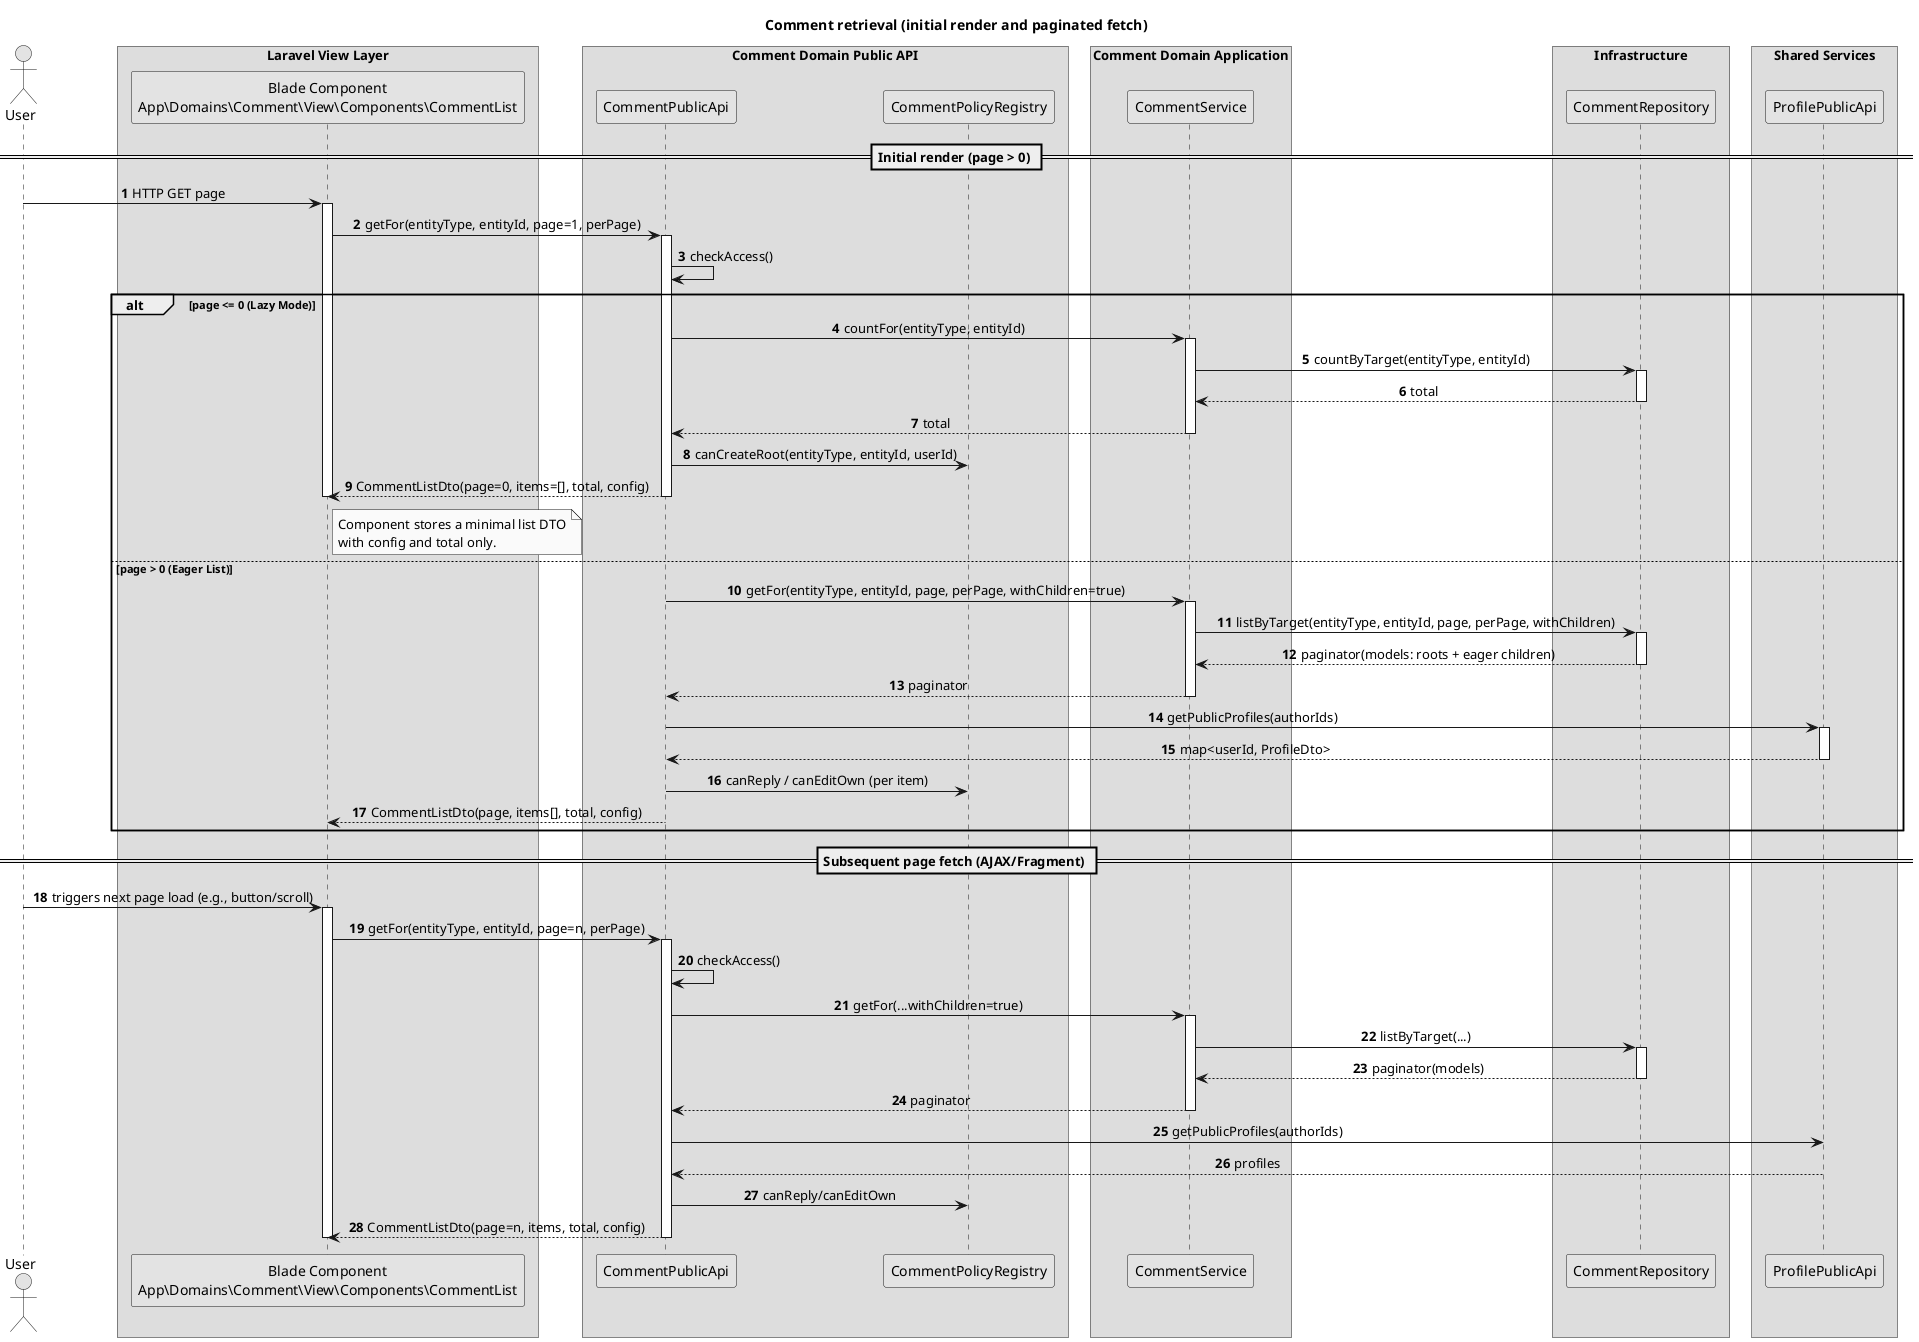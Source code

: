 @startuml Comment Retrieval Sequence
' Title and legend
skinparam monochrome true
skinparam shadowing false
skinparam sequenceMessageAlign center
skinparam ParticipantPadding 10
skinparam BoxPadding 10

title Comment retrieval (initial render and paginated fetch)

autonumber

actor User as U
box "Laravel View Layer"
  participant "Blade Component\nApp\\Domains\\Comment\\View\\Components\\CommentList" as Component
end box

box "Comment Domain Public API"
  participant "CommentPublicApi" as PublicApi
  participant "CommentPolicyRegistry" as Policies
end box

box "Comment Domain Application"
  participant "CommentService" as Service
end box

box "Infrastructure"
  participant "CommentRepository" as Repo
end box

box "Shared Services"
  participant "ProfilePublicApi" as Profiles
end box

== Initial render (page > 0) ==
U -> Component: HTTP GET page
activate Component
Component -> PublicApi: getFor(entityType, entityId, page=1, perPage)
activate PublicApi
PublicApi -> PublicApi: checkAccess()

alt page <= 0 (Lazy Mode)
  PublicApi -> Service: countFor(entityType, entityId)
  activate Service
  Service -> Repo: countByTarget(entityType, entityId)
  activate Repo
  Repo --> Service: total
  deactivate Repo
  Service --> PublicApi: total
  deactivate Service
  PublicApi -> Policies: canCreateRoot(entityType, entityId, userId)
  PublicApi --> Component: CommentListDto(page=0, items=[], total, config)
  deactivate PublicApi
  deactivate Component
  note right of Component
    Component stores a minimal list DTO
    with config and total only.
  end note
else page > 0 (Eager List)
  PublicApi -> Service: getFor(entityType, entityId, page, perPage, withChildren=true)
  activate Service
  Service -> Repo: listByTarget(entityType, entityId, page, perPage, withChildren)
  activate Repo
  Repo --> Service: paginator(models: roots + eager children)
  deactivate Repo
  Service --> PublicApi: paginator
  deactivate Service

  ' collect author ids and hydrate profiles
  PublicApi -> Profiles: getPublicProfiles(authorIds)
  activate Profiles
  Profiles --> PublicApi: map<userId, ProfileDto>
  deactivate Profiles

  ' map models -> DTOs and compute permissions
  PublicApi -> Policies: canReply / canEditOwn (per item)
  PublicApi --> Component: CommentListDto(page, items[], total, config)
  deactivate PublicApi
  deactivate Component
end

== Subsequent page fetch (AJAX/Fragment) ==
U -> Component: triggers next page load (e.g., button/scroll)
activate Component
Component -> PublicApi: getFor(entityType, entityId, page=n, perPage)
activate PublicApi
PublicApi -> PublicApi: checkAccess()
PublicApi -> Service: getFor(...withChildren=true)
activate Service
Service -> Repo: listByTarget(...)
activate Repo
Repo --> Service: paginator(models)
deactivate Repo
Service --> PublicApi: paginator
deactivate Service
PublicApi -> Profiles: getPublicProfiles(authorIds)
Profiles --> PublicApi: profiles
PublicApi -> Policies: canReply/canEditOwn
PublicApi --> Component: CommentListDto(page=n, items, total, config)
 deactivate PublicApi
 deactivate Component

@enduml
